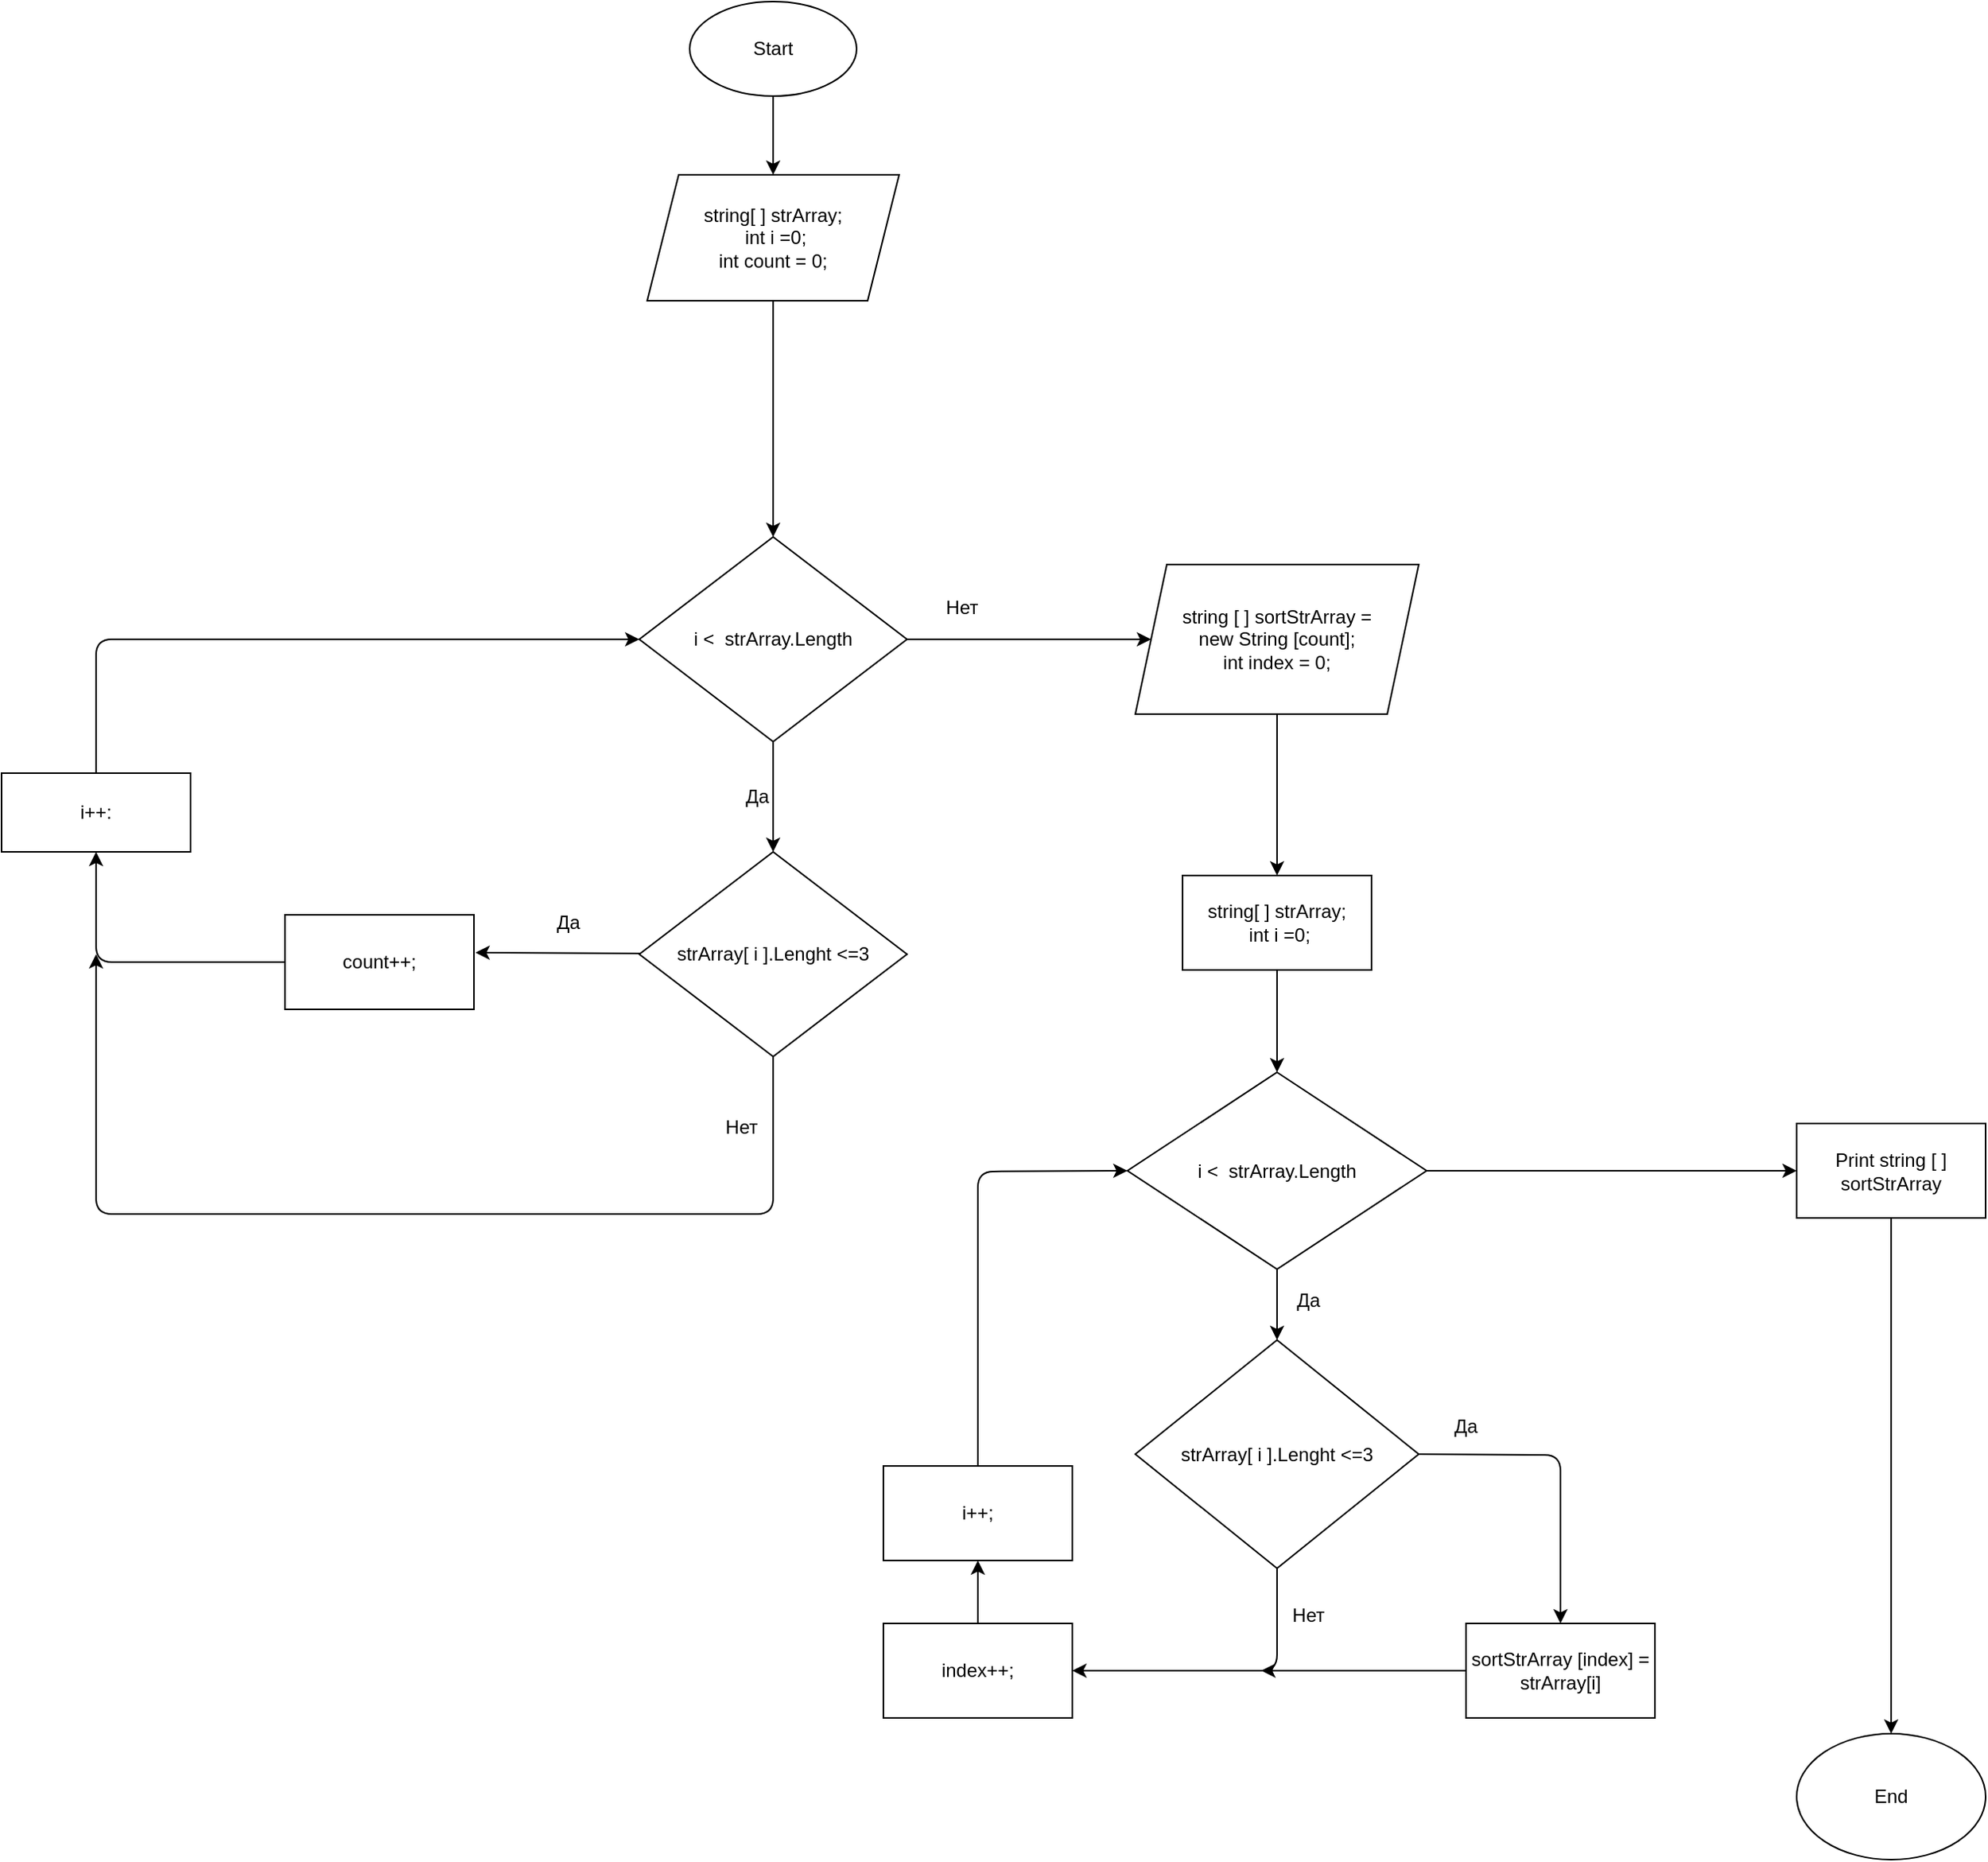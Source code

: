 <mxfile>
    <diagram id="SIm4aB3w76ljF3arlHyr" name="Page-1">
        <mxGraphModel dx="1518" dy="2179" grid="1" gridSize="10" guides="1" tooltips="1" connect="1" arrows="1" fold="1" page="0" pageScale="1" pageWidth="827" pageHeight="1169" math="0" shadow="0">
            <root>
                <mxCell id="0"/>
                <mxCell id="1" parent="0"/>
                <mxCell id="2" style="edgeStyle=none;html=1;exitX=0.5;exitY=1;exitDx=0;exitDy=0;entryX=0.5;entryY=0;entryDx=0;entryDy=0;" edge="1" parent="1" source="3" target="5">
                    <mxGeometry relative="1" as="geometry"/>
                </mxCell>
                <mxCell id="3" value="Start" style="ellipse;whiteSpace=wrap;html=1;" vertex="1" parent="1">
                    <mxGeometry x="347" y="-1450" width="106" height="60" as="geometry"/>
                </mxCell>
                <mxCell id="4" style="edgeStyle=none;html=1;exitX=0.5;exitY=1;exitDx=0;exitDy=0;entryX=0.5;entryY=0;entryDx=0;entryDy=0;" edge="1" parent="1" source="5" target="7">
                    <mxGeometry relative="1" as="geometry">
                        <mxPoint x="400" y="-1200" as="targetPoint"/>
                    </mxGeometry>
                </mxCell>
                <mxCell id="5" value="string[ ] strArray;&lt;br&gt;&amp;nbsp;int i =0;&lt;br&gt;int count = 0;" style="shape=parallelogram;perimeter=parallelogramPerimeter;whiteSpace=wrap;html=1;fixedSize=1;" vertex="1" parent="1">
                    <mxGeometry x="320" y="-1340" width="160" height="80" as="geometry"/>
                </mxCell>
                <mxCell id="6" style="edgeStyle=none;html=1;entryX=0.5;entryY=0;entryDx=0;entryDy=0;" edge="1" parent="1" source="7" target="10">
                    <mxGeometry relative="1" as="geometry"/>
                </mxCell>
                <mxCell id="7" value="i &amp;lt;&amp;nbsp; strArray.Length" style="rhombus;whiteSpace=wrap;html=1;" vertex="1" parent="1">
                    <mxGeometry x="315" y="-1110" width="170" height="130" as="geometry"/>
                </mxCell>
                <mxCell id="8" style="edgeStyle=none;html=1;entryX=1.008;entryY=0.4;entryDx=0;entryDy=0;entryPerimeter=0;" edge="1" parent="1" source="10" target="14">
                    <mxGeometry relative="1" as="geometry"/>
                </mxCell>
                <mxCell id="9" style="edgeStyle=none;html=1;exitX=0.5;exitY=1;exitDx=0;exitDy=0;" edge="1" parent="1" source="10">
                    <mxGeometry relative="1" as="geometry">
                        <mxPoint x="-30" y="-845" as="targetPoint"/>
                        <Array as="points">
                            <mxPoint x="400" y="-680"/>
                            <mxPoint x="-30" y="-680"/>
                        </Array>
                    </mxGeometry>
                </mxCell>
                <mxCell id="10" value="strArray[ i ].Lenght &amp;lt;=3" style="rhombus;whiteSpace=wrap;html=1;" vertex="1" parent="1">
                    <mxGeometry x="315" y="-910" width="170" height="130" as="geometry"/>
                </mxCell>
                <mxCell id="11" style="edgeStyle=none;html=1;entryX=0;entryY=0.5;entryDx=0;entryDy=0;" edge="1" parent="1" source="12" target="7">
                    <mxGeometry relative="1" as="geometry">
                        <mxPoint x="400" y="-1240" as="targetPoint"/>
                        <Array as="points">
                            <mxPoint x="-30" y="-1045"/>
                        </Array>
                    </mxGeometry>
                </mxCell>
                <mxCell id="12" value="i++:" style="rounded=0;whiteSpace=wrap;html=1;" vertex="1" parent="1">
                    <mxGeometry x="-90" y="-960" width="120" height="50" as="geometry"/>
                </mxCell>
                <mxCell id="13" style="edgeStyle=none;html=1;entryX=0.5;entryY=1;entryDx=0;entryDy=0;" edge="1" parent="1" source="14" target="12">
                    <mxGeometry relative="1" as="geometry">
                        <mxPoint x="-30" y="-900" as="targetPoint"/>
                        <Array as="points">
                            <mxPoint x="-30" y="-840"/>
                        </Array>
                    </mxGeometry>
                </mxCell>
                <mxCell id="14" value="count++;" style="rounded=0;whiteSpace=wrap;html=1;" vertex="1" parent="1">
                    <mxGeometry x="90" y="-870" width="120" height="60" as="geometry"/>
                </mxCell>
                <mxCell id="15" value="Да" style="text;html=1;strokeColor=none;fillColor=none;align=center;verticalAlign=middle;whiteSpace=wrap;rounded=0;" vertex="1" parent="1">
                    <mxGeometry x="240" y="-880" width="60" height="30" as="geometry"/>
                </mxCell>
                <mxCell id="16" value="Нет" style="text;html=1;strokeColor=none;fillColor=none;align=center;verticalAlign=middle;whiteSpace=wrap;rounded=0;" vertex="1" parent="1">
                    <mxGeometry x="350" y="-750" width="60" height="30" as="geometry"/>
                </mxCell>
                <mxCell id="17" value="Да" style="text;html=1;strokeColor=none;fillColor=none;align=center;verticalAlign=middle;whiteSpace=wrap;rounded=0;" vertex="1" parent="1">
                    <mxGeometry x="360" y="-960" width="60" height="30" as="geometry"/>
                </mxCell>
                <mxCell id="18" style="edgeStyle=none;html=1;exitX=1;exitY=0.5;exitDx=0;exitDy=0;entryX=0.5;entryY=0;entryDx=0;entryDy=0;" edge="1" parent="1" source="20" target="31">
                    <mxGeometry relative="1" as="geometry">
                        <mxPoint x="950" y="-527" as="targetPoint"/>
                        <Array as="points">
                            <mxPoint x="900" y="-527"/>
                        </Array>
                    </mxGeometry>
                </mxCell>
                <mxCell id="19" style="edgeStyle=none;html=1;exitX=0.5;exitY=1;exitDx=0;exitDy=0;entryX=1;entryY=0.5;entryDx=0;entryDy=0;" edge="1" parent="1" source="20" target="35">
                    <mxGeometry relative="1" as="geometry">
                        <Array as="points">
                            <mxPoint x="720" y="-390"/>
                        </Array>
                    </mxGeometry>
                </mxCell>
                <mxCell id="20" value="&lt;span&gt;strArray[ i ].Lenght &amp;lt;=3&lt;/span&gt;" style="rhombus;whiteSpace=wrap;html=1;" vertex="1" parent="1">
                    <mxGeometry x="630" y="-600" width="180" height="145" as="geometry"/>
                </mxCell>
                <mxCell id="21" style="edgeStyle=none;html=1;exitX=0.5;exitY=1;exitDx=0;exitDy=0;" edge="1" parent="1" source="22" target="25">
                    <mxGeometry relative="1" as="geometry"/>
                </mxCell>
                <mxCell id="22" value="string [ ] sortStrArray = &lt;br&gt;new String [count];&lt;br&gt;int index = 0;" style="shape=parallelogram;perimeter=parallelogramPerimeter;whiteSpace=wrap;html=1;fixedSize=1;" vertex="1" parent="1">
                    <mxGeometry x="630" y="-1092.5" width="180" height="95" as="geometry"/>
                </mxCell>
                <mxCell id="23" value="" style="endArrow=classic;html=1;exitX=1;exitY=0.5;exitDx=0;exitDy=0;entryX=0;entryY=0.5;entryDx=0;entryDy=0;" edge="1" parent="1" source="7" target="22">
                    <mxGeometry width="50" height="50" relative="1" as="geometry">
                        <mxPoint x="730" y="-880" as="sourcePoint"/>
                        <mxPoint x="780" y="-930" as="targetPoint"/>
                    </mxGeometry>
                </mxCell>
                <mxCell id="24" style="edgeStyle=none;html=1;exitX=0.5;exitY=1;exitDx=0;exitDy=0;entryX=0.5;entryY=0;entryDx=0;entryDy=0;" edge="1" parent="1" source="25" target="28">
                    <mxGeometry relative="1" as="geometry"/>
                </mxCell>
                <mxCell id="25" value="&lt;span&gt;string[ ] strArray;&lt;/span&gt;&lt;br&gt;&lt;span&gt;&amp;nbsp;int i =0;&lt;/span&gt;&lt;br&gt;" style="rounded=0;whiteSpace=wrap;html=1;" vertex="1" parent="1">
                    <mxGeometry x="660" y="-895" width="120" height="60" as="geometry"/>
                </mxCell>
                <mxCell id="26" style="edgeStyle=none;html=1;exitX=0.5;exitY=1;exitDx=0;exitDy=0;entryX=0.5;entryY=0;entryDx=0;entryDy=0;" edge="1" parent="1" source="28" target="20">
                    <mxGeometry relative="1" as="geometry"/>
                </mxCell>
                <mxCell id="27" style="edgeStyle=none;html=1;" edge="1" parent="1" source="28" target="40">
                    <mxGeometry relative="1" as="geometry">
                        <mxPoint x="1040" y="-707.5" as="targetPoint"/>
                    </mxGeometry>
                </mxCell>
                <mxCell id="28" value="&lt;span&gt;i &amp;lt;&amp;nbsp; strArray.Length&lt;/span&gt;" style="rhombus;whiteSpace=wrap;html=1;" vertex="1" parent="1">
                    <mxGeometry x="625" y="-770" width="190" height="125" as="geometry"/>
                </mxCell>
                <mxCell id="29" value="Нет" style="text;html=1;strokeColor=none;fillColor=none;align=center;verticalAlign=middle;whiteSpace=wrap;rounded=0;" vertex="1" parent="1">
                    <mxGeometry x="490" y="-1080" width="60" height="30" as="geometry"/>
                </mxCell>
                <mxCell id="30" style="edgeStyle=none;html=1;" edge="1" parent="1" source="31">
                    <mxGeometry relative="1" as="geometry">
                        <mxPoint x="710" y="-390" as="targetPoint"/>
                    </mxGeometry>
                </mxCell>
                <mxCell id="31" value="&lt;span&gt;sortStrArray [index] = strArray[i]&lt;/span&gt;" style="rounded=0;whiteSpace=wrap;html=1;" vertex="1" parent="1">
                    <mxGeometry x="840" y="-420" width="120" height="60" as="geometry"/>
                </mxCell>
                <mxCell id="32" value="Да" style="text;html=1;strokeColor=none;fillColor=none;align=center;verticalAlign=middle;whiteSpace=wrap;rounded=0;" vertex="1" parent="1">
                    <mxGeometry x="810" y="-560" width="60" height="30" as="geometry"/>
                </mxCell>
                <mxCell id="33" value="Да" style="text;html=1;strokeColor=none;fillColor=none;align=center;verticalAlign=middle;whiteSpace=wrap;rounded=0;" vertex="1" parent="1">
                    <mxGeometry x="710" y="-640" width="60" height="30" as="geometry"/>
                </mxCell>
                <mxCell id="34" style="edgeStyle=none;html=1;exitX=0.5;exitY=0;exitDx=0;exitDy=0;entryX=0.5;entryY=1;entryDx=0;entryDy=0;" edge="1" parent="1" source="35" target="37">
                    <mxGeometry relative="1" as="geometry"/>
                </mxCell>
                <mxCell id="35" value="index++;" style="rounded=0;whiteSpace=wrap;html=1;" vertex="1" parent="1">
                    <mxGeometry x="470" y="-420" width="120" height="60" as="geometry"/>
                </mxCell>
                <mxCell id="36" style="edgeStyle=none;html=1;entryX=0;entryY=0.5;entryDx=0;entryDy=0;" edge="1" parent="1" source="37" target="28">
                    <mxGeometry relative="1" as="geometry">
                        <Array as="points">
                            <mxPoint x="530" y="-707"/>
                        </Array>
                    </mxGeometry>
                </mxCell>
                <mxCell id="37" value="i++;" style="rounded=0;whiteSpace=wrap;html=1;" vertex="1" parent="1">
                    <mxGeometry x="470" y="-520" width="120" height="60" as="geometry"/>
                </mxCell>
                <mxCell id="38" value="Нет" style="text;html=1;strokeColor=none;fillColor=none;align=center;verticalAlign=middle;whiteSpace=wrap;rounded=0;" vertex="1" parent="1">
                    <mxGeometry x="710" y="-440" width="60" height="30" as="geometry"/>
                </mxCell>
                <mxCell id="39" style="edgeStyle=none;html=1;entryX=0.5;entryY=0;entryDx=0;entryDy=0;" edge="1" parent="1" source="40" target="41">
                    <mxGeometry relative="1" as="geometry"/>
                </mxCell>
                <mxCell id="40" value="Print string [ ] sortStrArray" style="rounded=0;whiteSpace=wrap;html=1;" vertex="1" parent="1">
                    <mxGeometry x="1050" y="-737.5" width="120" height="60" as="geometry"/>
                </mxCell>
                <mxCell id="41" value="End" style="ellipse;whiteSpace=wrap;html=1;" vertex="1" parent="1">
                    <mxGeometry x="1050" y="-350" width="120" height="80" as="geometry"/>
                </mxCell>
            </root>
        </mxGraphModel>
    </diagram>
</mxfile>